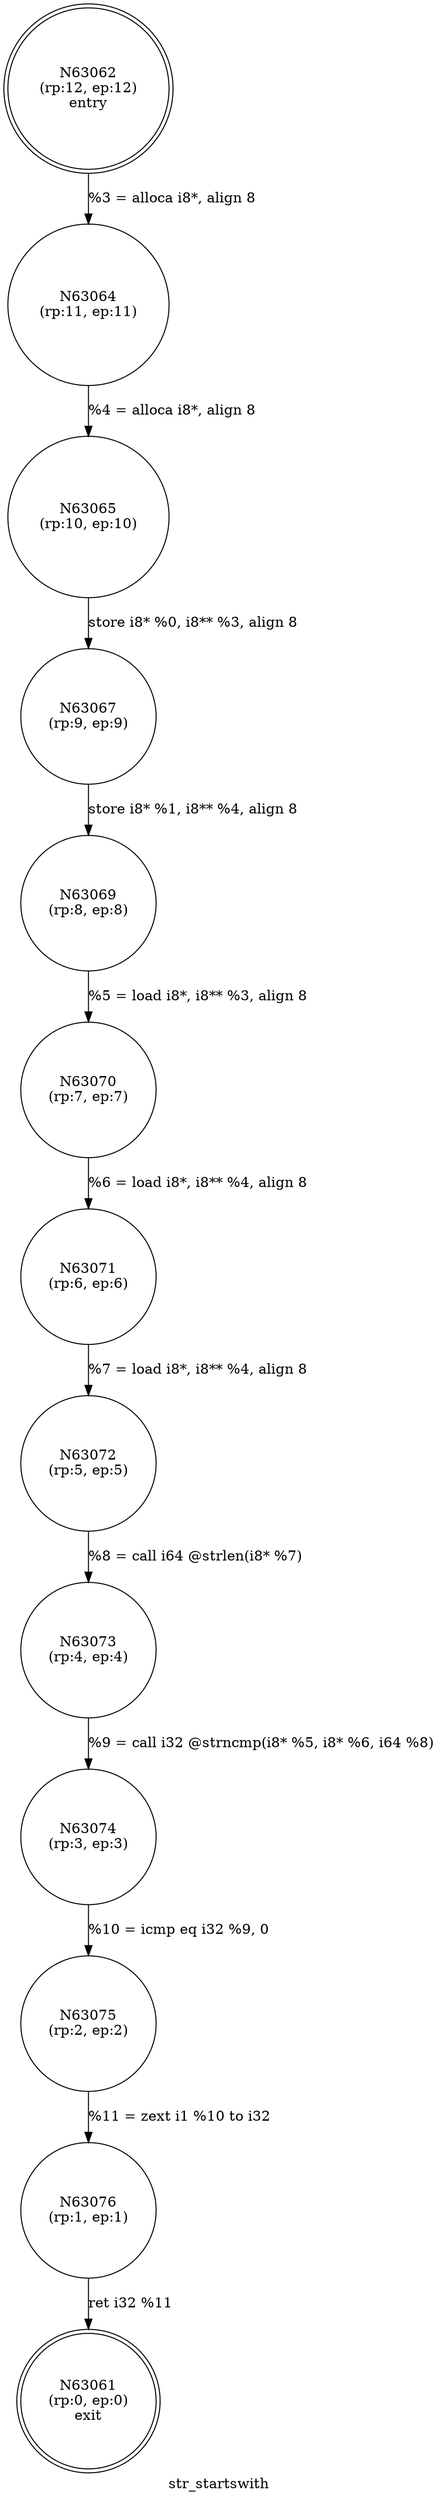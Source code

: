 digraph str_startswith {
label="str_startswith"
63061 [label="N63061\n(rp:0, ep:0)\nexit", shape="doublecircle"]
63062 [label="N63062\n(rp:12, ep:12)\nentry", shape="doublecircle"]
63062 -> 63064 [label="%3 = alloca i8*, align 8"]
63064 [label="N63064\n(rp:11, ep:11)", shape="circle"]
63064 -> 63065 [label="%4 = alloca i8*, align 8"]
63065 [label="N63065\n(rp:10, ep:10)", shape="circle"]
63065 -> 63067 [label="store i8* %0, i8** %3, align 8"]
63067 [label="N63067\n(rp:9, ep:9)", shape="circle"]
63067 -> 63069 [label="store i8* %1, i8** %4, align 8"]
63069 [label="N63069\n(rp:8, ep:8)", shape="circle"]
63069 -> 63070 [label="%5 = load i8*, i8** %3, align 8"]
63070 [label="N63070\n(rp:7, ep:7)", shape="circle"]
63070 -> 63071 [label="%6 = load i8*, i8** %4, align 8"]
63071 [label="N63071\n(rp:6, ep:6)", shape="circle"]
63071 -> 63072 [label="%7 = load i8*, i8** %4, align 8"]
63072 [label="N63072\n(rp:5, ep:5)", shape="circle"]
63072 -> 63073 [label="%8 = call i64 @strlen(i8* %7)"]
63073 [label="N63073\n(rp:4, ep:4)", shape="circle"]
63073 -> 63074 [label="%9 = call i32 @strncmp(i8* %5, i8* %6, i64 %8)"]
63074 [label="N63074\n(rp:3, ep:3)", shape="circle"]
63074 -> 63075 [label="%10 = icmp eq i32 %9, 0"]
63075 [label="N63075\n(rp:2, ep:2)", shape="circle"]
63075 -> 63076 [label="%11 = zext i1 %10 to i32"]
63076 [label="N63076\n(rp:1, ep:1)", shape="circle"]
63076 -> 63061 [label="ret i32 %11"]
}
